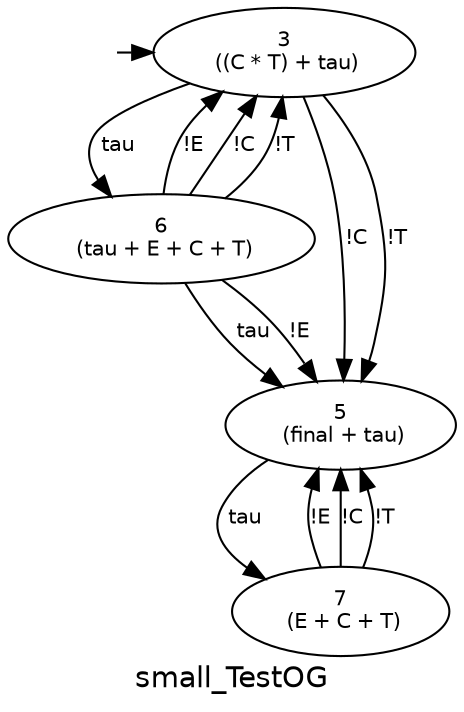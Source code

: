 digraph D {
graph [fontname="Helvetica", label="small_TestOG"];
node [fontname="Helvetica" fontsize=10];
edge [fontname="Helvetica" fontsize=10];
  q_3 [label="" height="0.01" width="0.01" style="invis"];
  q_3 -> 3 [minlen="0.5"];
  3 [label="3\n ((C * T) + tau)"]
  3 -> 6 [label=" tau"]
  3 -> 5 [label="!C"]
  3 -> 5 [label="!T"]
  5 [label="5\n (final + tau)"]
  5 -> 7 [label=" tau"]
  6 [label="6\n (tau + E + C + T)"]
  6 -> 5 [label=" tau"]
  6 -> 3 [label="!E"]
  6 -> 5 [label="!E"]
  6 -> 3 [label="!C"]
  6 -> 3 [label="!T"]
  7 [label="7\n (E + C + T)"]
  7 -> 5 [label="!E"]
  7 -> 5 [label="!C"]
  7 -> 5 [label="!T"]
}
